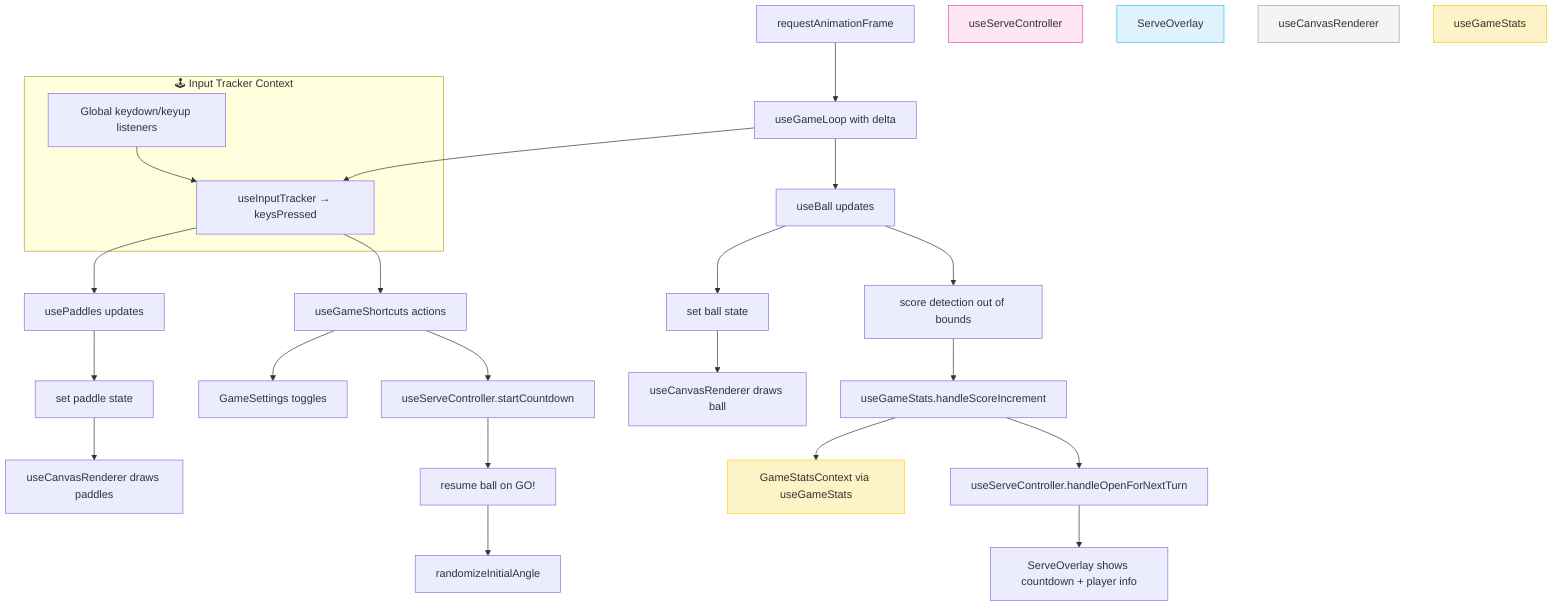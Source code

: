 %% https://www.mermaidchart.com/play#pako:eNptU8tuEzEU_RUTltDySKFtKiGFRq0qHq3asppk4Xiuk1Ede7A9CQWxZYuExJrfgN_hB-ATuL72uJOQTca-Pufccx_51BOmhN6gN7O8nrPr0Vgzdjk8KSy8b8D5oa4W3FdGn1i-gAnb2XnBXhtTF42DU4yEM1tVfs5KUJ5PxjoIuGYa9ca9vz--__rz8ys703Xj2bXl4gYsOzbawwc_7gU0w8fKv4JbV5wqM-WK3cBtaVb6EX6bmqnKedBg3WQdTWaIhmZIv5X__eVb0HAXFpyDknigy2iOLLfUEMhab8wSLnhZKiDJdGRNXXIPMXvGXs2N9aLxru1EDjAuQsMi_i5KJPC-0jOsMxDShXkzmynYjrdLGEa5kIfuoXfWKAV213lu_bFptA_tmmzUF8p5yZUKzPBdK6RTa0zl8akt3oFnNZ2ZC_HMIJkMJ_GAnYZwi6QyOmqEH1m-6rT2mOsld5c4E7A4rxJfXcqY-tDqZ3ZbyVZqMJBSr9kcgQfhr4SxULjwi2saIthQZnAfjWRTbF8Zk3bQxH5H_Yrsdsroy-3OuUan9HCmhYUFaE8KHQYpZEpa-GIzwJYVZ13trTK4FSua_bYliGbOa9Anxr5FzevGtruQibGes_MlWMVvC4qlC3MIcky0a8QesBrD2NtKSxOn0dlDUroE1yzi_C0d4wpgV0_P76XcdxiihH_tUOOiFxYNm0X1EUKo4oqiiSQUd24EEu3E_shKqcF9CbIv9h86rPkG8MqFePLsaIOwqI3GQSQKPJZPJWRK_2BayoN1ijKzSrQZBOzLfoaD2Ds4PFyHh1Vr0X25J59n9KHgfS6PYgmbIx4MBqmY8Pr_APGdjORGp7kQL9WUmOu7j4BgKb3ltN18vc__AL-LHwQ

graph TD
  RAF[requestAnimationFrame] --> Loop[useGameLoop with delta]

  subgraph "🕹️ Input Tracker Context"
    InitKeys[Global keydown/keyup listeners]
    InitKeys --> Keys[useInputTracker → keysPressed]
  end

  Loop --> Keys
  Keys --> MovePaddles[usePaddles updates]
  Keys --> Shortcuts[useGameShortcuts actions]
  Shortcuts --> Settings[GameSettings toggles]
  Shortcuts --> ServeActions[useServeController.startCountdown]

  Loop --> MoveBall[useBall updates]
  MovePaddles --> StatePaddles[set paddle state]
  MoveBall --> StateBall[set ball state]

  StatePaddles --> DrawPaddles[useCanvasRenderer draws paddles]
  StateBall --> DrawBall[useCanvasRenderer draws ball]

  MoveBall --> DetectScore[score detection out of bounds]
  DetectScore --> UpdateScore[useGameStats.handleScoreIncrement]
  UpdateScore --> GameStatsContext[GameStatsContext via useGameStats]
  UpdateScore --> ShowServe[useServeController.handleOpenForNextTurn]

  ShowServe --> UIOverlay[ServeOverlay shows countdown + player info]
  ServeActions --> ResumeBall[resume ball on GO!]

  ResumeBall --> InitAngle[randomizeInitialAngle]

  classDef context fill:#fef3c7,stroke:#facc15;
  classDef component fill:#e0f2fe,stroke:#38bdf8;
  classDef logic fill:#fce7f3,stroke:#ec4899;
  classDef draw fill:#f3f4f6,stroke:#9ca3af;

  GameStatsContext:::context
  useServeController:::logic
  ServeOverlay:::component
  useCanvasRenderer:::draw
  useGameStats:::context